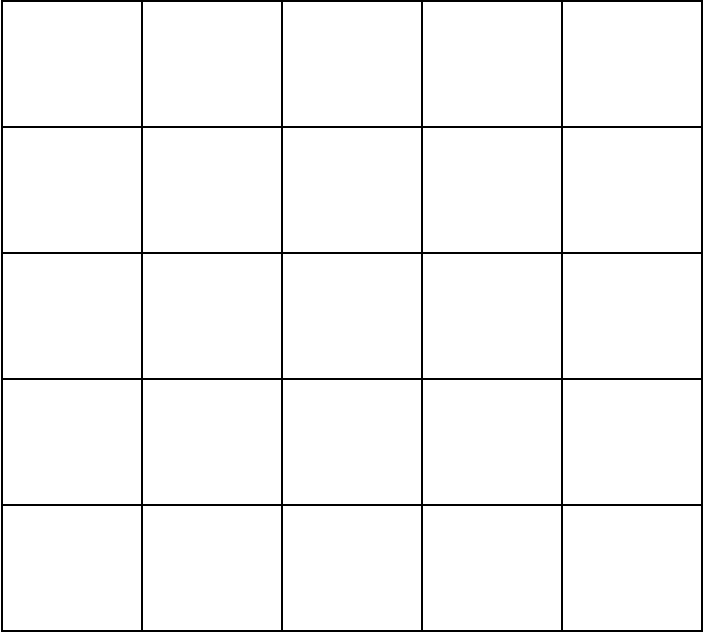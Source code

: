 <mxfile pages="1" version="11.2.5" type="github"><diagram id="iS-s52Sa_0Ice-9LE5BY" name="Page-1"><mxGraphModel dx="891" dy="625" grid="1" gridSize="10" guides="1" tooltips="1" connect="1" arrows="1" fold="1" page="1" pageScale="1" pageWidth="2339" pageHeight="3300" math="0" shadow="0"><root><mxCell id="0"/><mxCell id="1" parent="0"/><mxCell id="cjSy9Q7eWNcHo9aRBqYE-5" value="" style="group" vertex="1" connectable="0" parent="1"><mxGeometry x="320" y="138.5" width="350" height="315" as="geometry"/></mxCell><mxCell id="cjSy9Q7eWNcHo9aRBqYE-8" value="" style="rounded=0;whiteSpace=wrap;html=1;fillColor=none;" vertex="1" parent="cjSy9Q7eWNcHo9aRBqYE-5"><mxGeometry x="140" width="70" height="315" as="geometry"/></mxCell><mxCell id="cjSy9Q7eWNcHo9aRBqYE-9" value="" style="rounded=0;whiteSpace=wrap;html=1;fillColor=none;" vertex="1" parent="cjSy9Q7eWNcHo9aRBqYE-5"><mxGeometry width="350" height="63" as="geometry"/></mxCell><mxCell id="cjSy9Q7eWNcHo9aRBqYE-10" value="" style="rounded=0;whiteSpace=wrap;html=1;fillColor=none;" vertex="1" parent="cjSy9Q7eWNcHo9aRBqYE-5"><mxGeometry y="126" width="350" height="63" as="geometry"/></mxCell><mxCell id="cjSy9Q7eWNcHo9aRBqYE-11" value="" style="rounded=0;whiteSpace=wrap;html=1;fillColor=none;" vertex="1" parent="cjSy9Q7eWNcHo9aRBqYE-5"><mxGeometry y="252" width="350" height="63" as="geometry"/></mxCell><mxCell id="cjSy9Q7eWNcHo9aRBqYE-13" value="" style="rounded=0;whiteSpace=wrap;html=1;fillColor=none;" vertex="1" parent="cjSy9Q7eWNcHo9aRBqYE-5"><mxGeometry width="70" height="315" as="geometry"/></mxCell><mxCell id="cjSy9Q7eWNcHo9aRBqYE-15" value="" style="rounded=0;whiteSpace=wrap;html=1;fillColor=none;" vertex="1" parent="cjSy9Q7eWNcHo9aRBqYE-5"><mxGeometry x="210" width="70" height="315" as="geometry"/></mxCell><mxCell id="cjSy9Q7eWNcHo9aRBqYE-16" value="" style="rounded=0;whiteSpace=wrap;html=1;fillColor=none;" vertex="1" parent="cjSy9Q7eWNcHo9aRBqYE-5"><mxGeometry x="280" width="70" height="315" as="geometry"/></mxCell></root></mxGraphModel></diagram></mxfile>